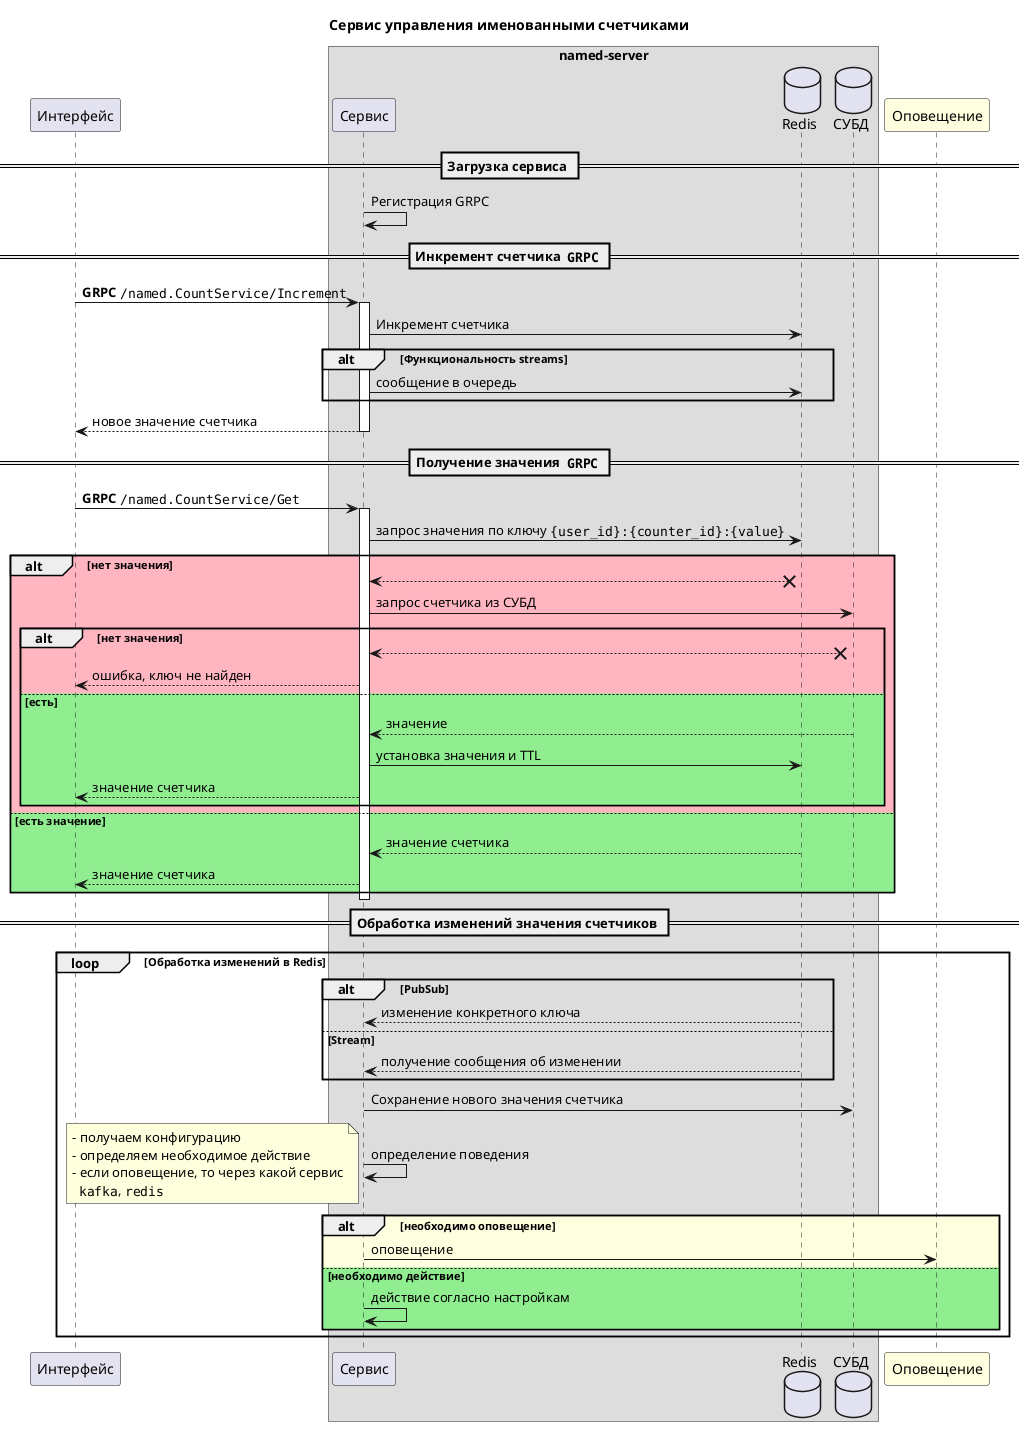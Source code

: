@startuml
title Сервис управления именованными счетчиками
participant grpc as "Интерфейс"
box named-server
    participant service as "Сервис"
    database redis as "Redis"
    database pg as "СУБД"
end box
participant notify as "Оповещение" #LightYellow

== Загрузка сервиса ==

service -> service: Регистрация GRPC

==  Инкремент счетчика  ""GRPC"" ==

grpc -> service: <b>GRPC</b> ""/named.CountService/Increment""
activate service
service -> redis: Инкремент счетчика
alt Функциональность streams
  service -> redis: сообщение в очередь
end

service --> grpc: новое значение счетчика
deactivate service

==  Получение значения  ""GRPC"" ==
grpc -> service: <b>GRPC</b> ""/named.CountService/Get""
activate service
service -> redis: запрос значения по ключу ""{user_id}:{counter_id}:{value}""
alt #LightPink нет значения
  service <--x redis
  service -> pg: запрос счетчика из СУБД
  alt #LightPink нет значения
    service <--x pg
    service --> grpc: ошибка, ключ не найден
  else #LightGreen есть
    service <-- pg: значение
    service -> redis: установка значения и TTL
    service --> grpc: значение счетчика
  end
else #LightGreen есть значение
  service <-- redis: значение счетчика
  service --> grpc: значение счетчика
end
deactivate service

==  Обработка изменений значения счетчиков ==
loop Обработка изменений в Redis
  alt PubSub
    service <-- redis: изменение конкретного ключа
  else Stream
    service <-- redis: получение сообщения об изменении
  end
  service -> pg: Сохранение нового значения счетчика
  service -> service: определение поведения
  note left
    - получаем конфигурацию
    - определяем необходимое действие
    - если оповещение, то через какой сервис
      ""kafka"", ""redis""
  end note
  alt #LightYellow необходимо оповещение
    service -> notify: оповещение
  else #LightGreen необходимо действие
    service -> service: действие согласно настройкам
  end
end

@enduml
